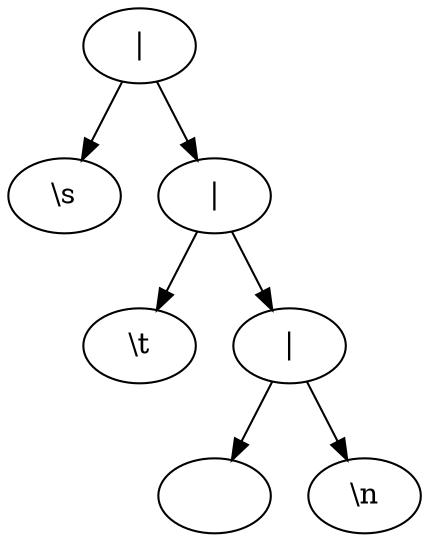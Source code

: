 //	File[/Users/lee/Main/Proj/On_BJTU/Compiler_Projects/LiaLEX/regex_analyze.cpp] Line[315]	2022-09-29 19:30
digraph WS { 
1 [label = "|" ] 
2 [label = "\\s" ] 
1 -> 2 
3 [label = "|" ] 
4 [label = "\\t" ] 
3 -> 4 
5 [label = "|" ] 
6 [label = "" ] 
5 -> 6 
7 [label = "\\n" ] 
5 -> 7 
3 -> 5 
1 -> 3 
} 
